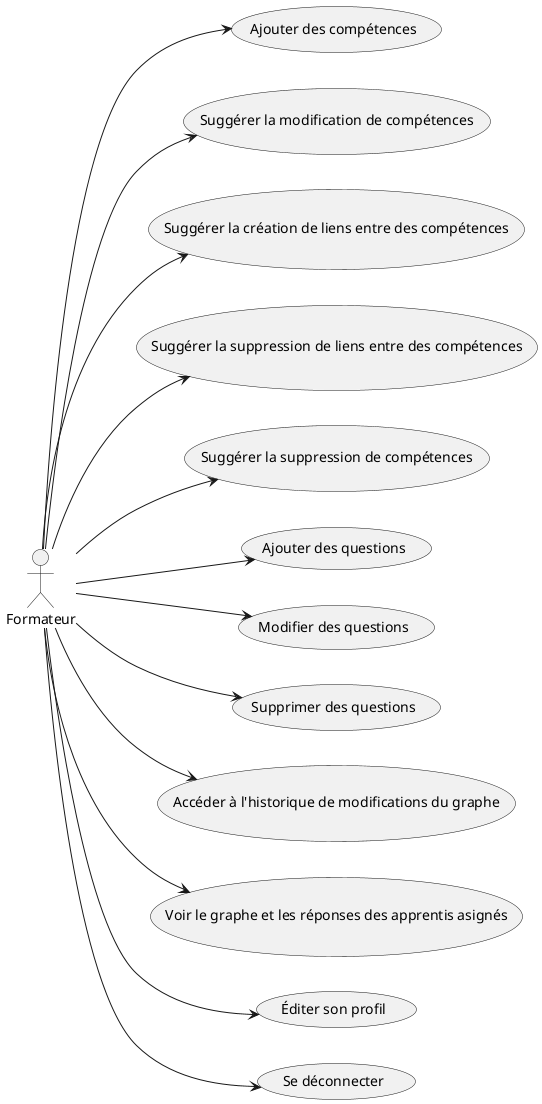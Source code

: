 @startuml "Diagramme de cas d'utilisation formateur"
left to right direction

actor "Formateur" as formateur

usecase "Ajouter des compétences" as UC1
usecase "Suggérer la modification de compétences" as UC2
usecase "Suggérer la création de liens entre des compétences" as UC3
usecase "Suggérer la suppression de liens entre des compétences" as UC4
usecase "Suggérer la suppression de compétences" as UC5
usecase "Ajouter des questions" as UC6
usecase "Modifier des questions" as UC7
usecase "Supprimer des questions" as UC8
usecase "Accéder à l'historique de modifications du graphe" as UC9
usecase "Voir le graphe et les réponses des apprentis asignés" as UC10
usecase "Éditer son profil" as UC11
usecase "Se déconnecter" as UC12

formateur --> UC1
formateur --> UC2
formateur --> UC3
formateur --> UC4
formateur --> UC5
formateur --> UC6
formateur --> UC7
formateur --> UC8
formateur --> UC9
formateur --> UC10
formateur --> UC11
formateur --> UC12

@enduml
